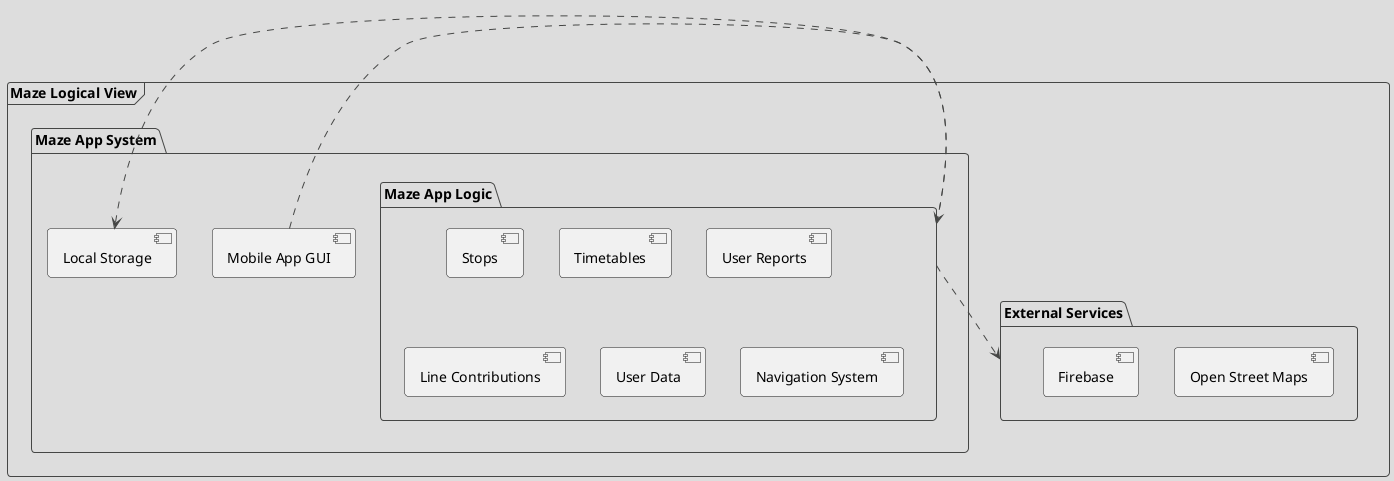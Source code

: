 @startuml logical
!theme toy

frame "Maze Logical View" {
    package "Maze App System" {
        package "Maze App Logic" as logic {
            [Stops] as stop
            [Timetables] as time
            [User Reports] as report
            [Line Contributions] as line
            [User Data] as user
            [Navigation System] as navigation
        }

        component "Mobile App GUI" as gui
        component "Local Storage" as local
    }

    package "External Services" as external {
        [Open Street Maps] as map
        [Firebase] as db
    }

    gui .> logic
    logic .> local
    logic ..> external
}

@enduml
